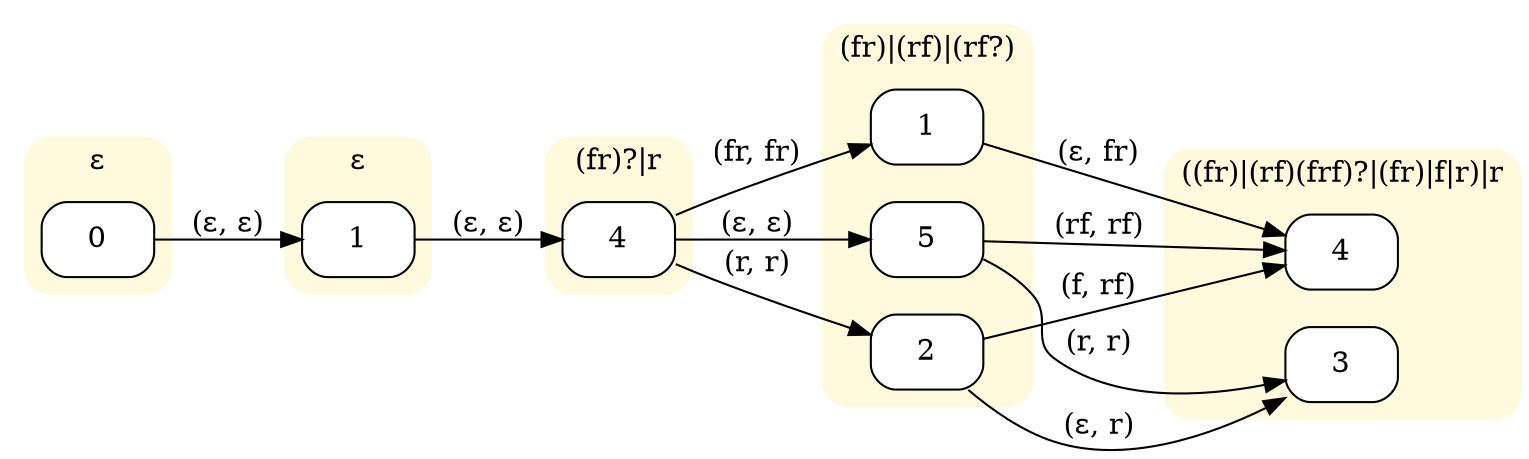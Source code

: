 digraph "MONinput/e" {
rankdir=LR
node [style=filled fillcolor=white]
subgraph cluster0 {
style="rounded,filled" color="#FFF9DD" node [style="rounded,filled" shape=box fillcolor="#FFFFFF"]
label="ε"
M0S0 [label=0];
}
subgraph cluster1 {
style="rounded,filled" color="#FFF9DD" node [style="rounded,filled" shape=box fillcolor="#FFFFFF"]
label="ε"
M1S1 [label=1];
}
subgraph cluster2 {
style="rounded,filled" color="#FFF9DD" node [style="rounded,filled" shape=box fillcolor="#FFFFFF"]
label="(fr)?|r"
M2S4 [label=4];
}
subgraph cluster3 {
style="rounded,filled" color="#FFF9DD" node [style="rounded,filled" shape=box fillcolor="#FFFFFF"]
label="(fr)|(rf)|(rf?)"
M3S1 [label=1];
M3S5 [label=5];
M3S2 [label=2];
}
subgraph cluster4 {
style="rounded,filled" color="#FFF9DD" node [style="rounded,filled" shape=box fillcolor="#FFFFFF"]
label="((fr)|(rf)(frf)?|(fr)|f|r)|r"
M4S4 [label=4];
M4S3 [label=3];
}
M0S0 -> M1S1 [label="(ε, ε)"]
M1S1 -> M2S4 [label="(ε, ε)"]
M2S4 -> M3S1 [label="(fr, fr)"]
M2S4 -> M3S5 [label="(ε, ε)"]
M2S4 -> M3S2 [label="(r, r)"]
M3S1 -> M4S4 [label="(ε, fr)"]
M3S5 -> M4S4 [label="(rf, rf)"]
M3S5 -> M4S3 [label="(r, r)"]
M3S2 -> M4S4 [label="(f, rf)"]
M3S2 -> M4S3 [label="(ε, r)"]
}
